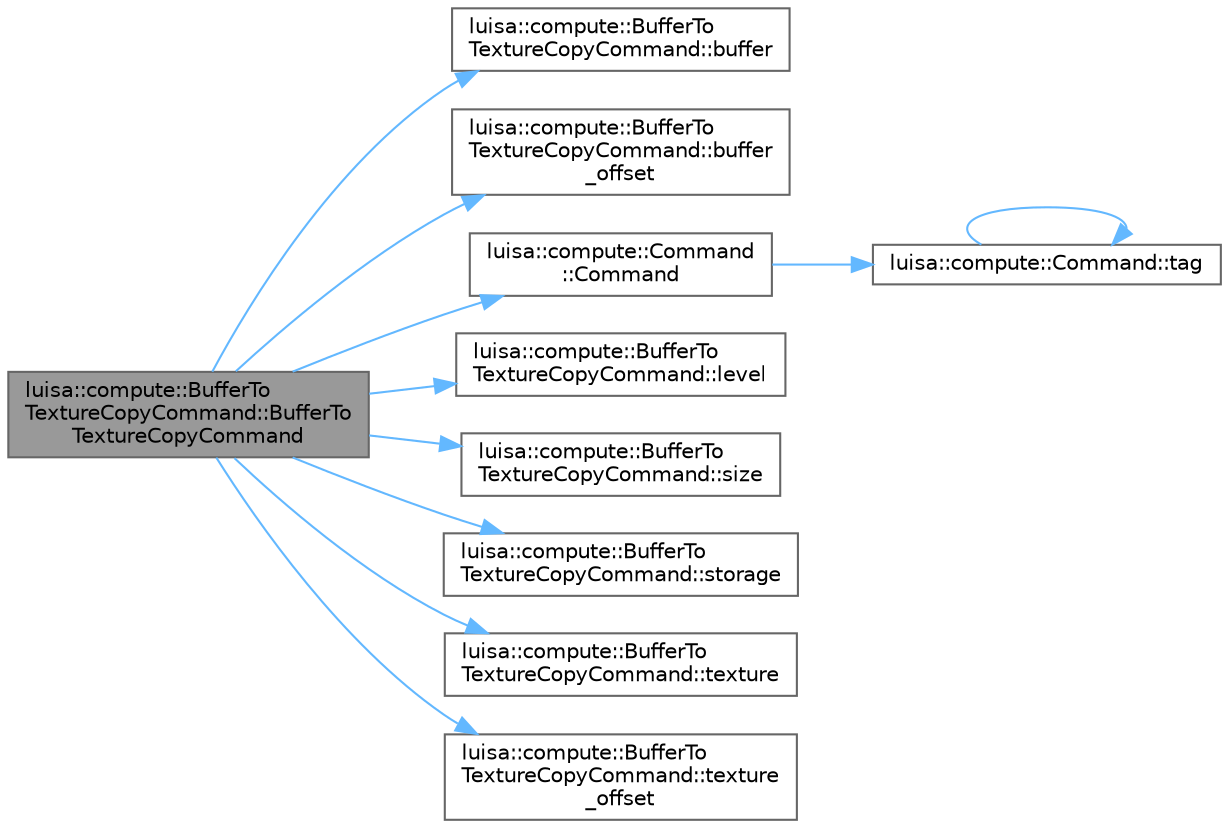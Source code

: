 digraph "luisa::compute::BufferToTextureCopyCommand::BufferToTextureCopyCommand"
{
 // LATEX_PDF_SIZE
  bgcolor="transparent";
  edge [fontname=Helvetica,fontsize=10,labelfontname=Helvetica,labelfontsize=10];
  node [fontname=Helvetica,fontsize=10,shape=box,height=0.2,width=0.4];
  rankdir="LR";
  Node1 [id="Node000001",label="luisa::compute::BufferTo\lTextureCopyCommand::BufferTo\lTextureCopyCommand",height=0.2,width=0.4,color="gray40", fillcolor="grey60", style="filled", fontcolor="black",tooltip=" "];
  Node1 -> Node2 [id="edge11_Node000001_Node000002",color="steelblue1",style="solid",tooltip=" "];
  Node2 [id="Node000002",label="luisa::compute::BufferTo\lTextureCopyCommand::buffer",height=0.2,width=0.4,color="grey40", fillcolor="white", style="filled",URL="$classluisa_1_1compute_1_1_buffer_to_texture_copy_command.html#af218bace114f21363321204891fa4410",tooltip=" "];
  Node1 -> Node3 [id="edge12_Node000001_Node000003",color="steelblue1",style="solid",tooltip=" "];
  Node3 [id="Node000003",label="luisa::compute::BufferTo\lTextureCopyCommand::buffer\l_offset",height=0.2,width=0.4,color="grey40", fillcolor="white", style="filled",URL="$classluisa_1_1compute_1_1_buffer_to_texture_copy_command.html#ae2f25771192dbf6b8d1ebe4f9b575fa2",tooltip=" "];
  Node1 -> Node4 [id="edge13_Node000001_Node000004",color="steelblue1",style="solid",tooltip=" "];
  Node4 [id="Node000004",label="luisa::compute::Command\l::Command",height=0.2,width=0.4,color="grey40", fillcolor="white", style="filled",URL="$classluisa_1_1compute_1_1_command.html#a5e3352338fbe2300dbde316632484f56",tooltip=" "];
  Node4 -> Node5 [id="edge14_Node000004_Node000005",color="steelblue1",style="solid",tooltip=" "];
  Node5 [id="Node000005",label="luisa::compute::Command::tag",height=0.2,width=0.4,color="grey40", fillcolor="white", style="filled",URL="$classluisa_1_1compute_1_1_command.html#af5d6279e53fdc5a6bb50b95d7f0591ba",tooltip=" "];
  Node5 -> Node5 [id="edge15_Node000005_Node000005",color="steelblue1",style="solid",tooltip=" "];
  Node1 -> Node6 [id="edge16_Node000001_Node000006",color="steelblue1",style="solid",tooltip=" "];
  Node6 [id="Node000006",label="luisa::compute::BufferTo\lTextureCopyCommand::level",height=0.2,width=0.4,color="grey40", fillcolor="white", style="filled",URL="$classluisa_1_1compute_1_1_buffer_to_texture_copy_command.html#a0f17b58e7a3be787ca04ca494c0079e4",tooltip=" "];
  Node1 -> Node7 [id="edge17_Node000001_Node000007",color="steelblue1",style="solid",tooltip=" "];
  Node7 [id="Node000007",label="luisa::compute::BufferTo\lTextureCopyCommand::size",height=0.2,width=0.4,color="grey40", fillcolor="white", style="filled",URL="$classluisa_1_1compute_1_1_buffer_to_texture_copy_command.html#a64acce214650515c59008e9bc0626190",tooltip=" "];
  Node1 -> Node8 [id="edge18_Node000001_Node000008",color="steelblue1",style="solid",tooltip=" "];
  Node8 [id="Node000008",label="luisa::compute::BufferTo\lTextureCopyCommand::storage",height=0.2,width=0.4,color="grey40", fillcolor="white", style="filled",URL="$classluisa_1_1compute_1_1_buffer_to_texture_copy_command.html#a2c47ca76afd6f072ffc7eee9017af2a4",tooltip=" "];
  Node1 -> Node9 [id="edge19_Node000001_Node000009",color="steelblue1",style="solid",tooltip=" "];
  Node9 [id="Node000009",label="luisa::compute::BufferTo\lTextureCopyCommand::texture",height=0.2,width=0.4,color="grey40", fillcolor="white", style="filled",URL="$classluisa_1_1compute_1_1_buffer_to_texture_copy_command.html#a32735aabaf9f215015b35c9e84a30db5",tooltip=" "];
  Node1 -> Node10 [id="edge20_Node000001_Node000010",color="steelblue1",style="solid",tooltip=" "];
  Node10 [id="Node000010",label="luisa::compute::BufferTo\lTextureCopyCommand::texture\l_offset",height=0.2,width=0.4,color="grey40", fillcolor="white", style="filled",URL="$classluisa_1_1compute_1_1_buffer_to_texture_copy_command.html#a7c82cd3c423758dbdcc6655bb300ecb7",tooltip=" "];
}

